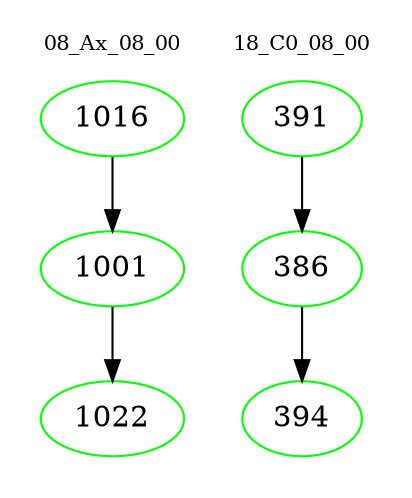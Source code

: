 digraph{
subgraph cluster_0 {
color = white
label = "08_Ax_08_00";
fontsize=10;
T0_1016 [label="1016", color="green"]
T0_1016 -> T0_1001 [color="black"]
T0_1001 [label="1001", color="green"]
T0_1001 -> T0_1022 [color="black"]
T0_1022 [label="1022", color="green"]
}
subgraph cluster_1 {
color = white
label = "18_C0_08_00";
fontsize=10;
T1_391 [label="391", color="green"]
T1_391 -> T1_386 [color="black"]
T1_386 [label="386", color="green"]
T1_386 -> T1_394 [color="black"]
T1_394 [label="394", color="green"]
}
}
